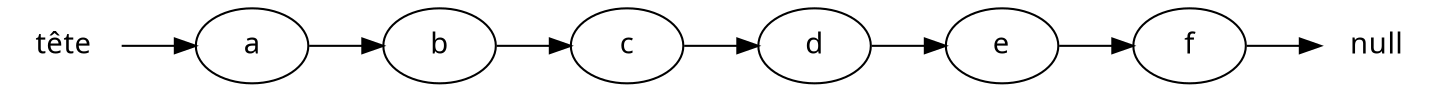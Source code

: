 digraph liste {
    rankdir="LR";
    node [fontname="Courrier"];
    tete [label="tête" shape=plaintext]
    0 [label="a"];
    1 [label="b"];
    2 [label="c"];
    3 [label="d"];
    4 [label="e"];
    5 [label="f"];
    null01 [label="null" shape=plaintext]


    tete -> 0;
    0 -> 1;
    1 -> 2;
    2 -> 3;
    3 -> 4;
    4 -> 5;
    5 -> null01;

}
